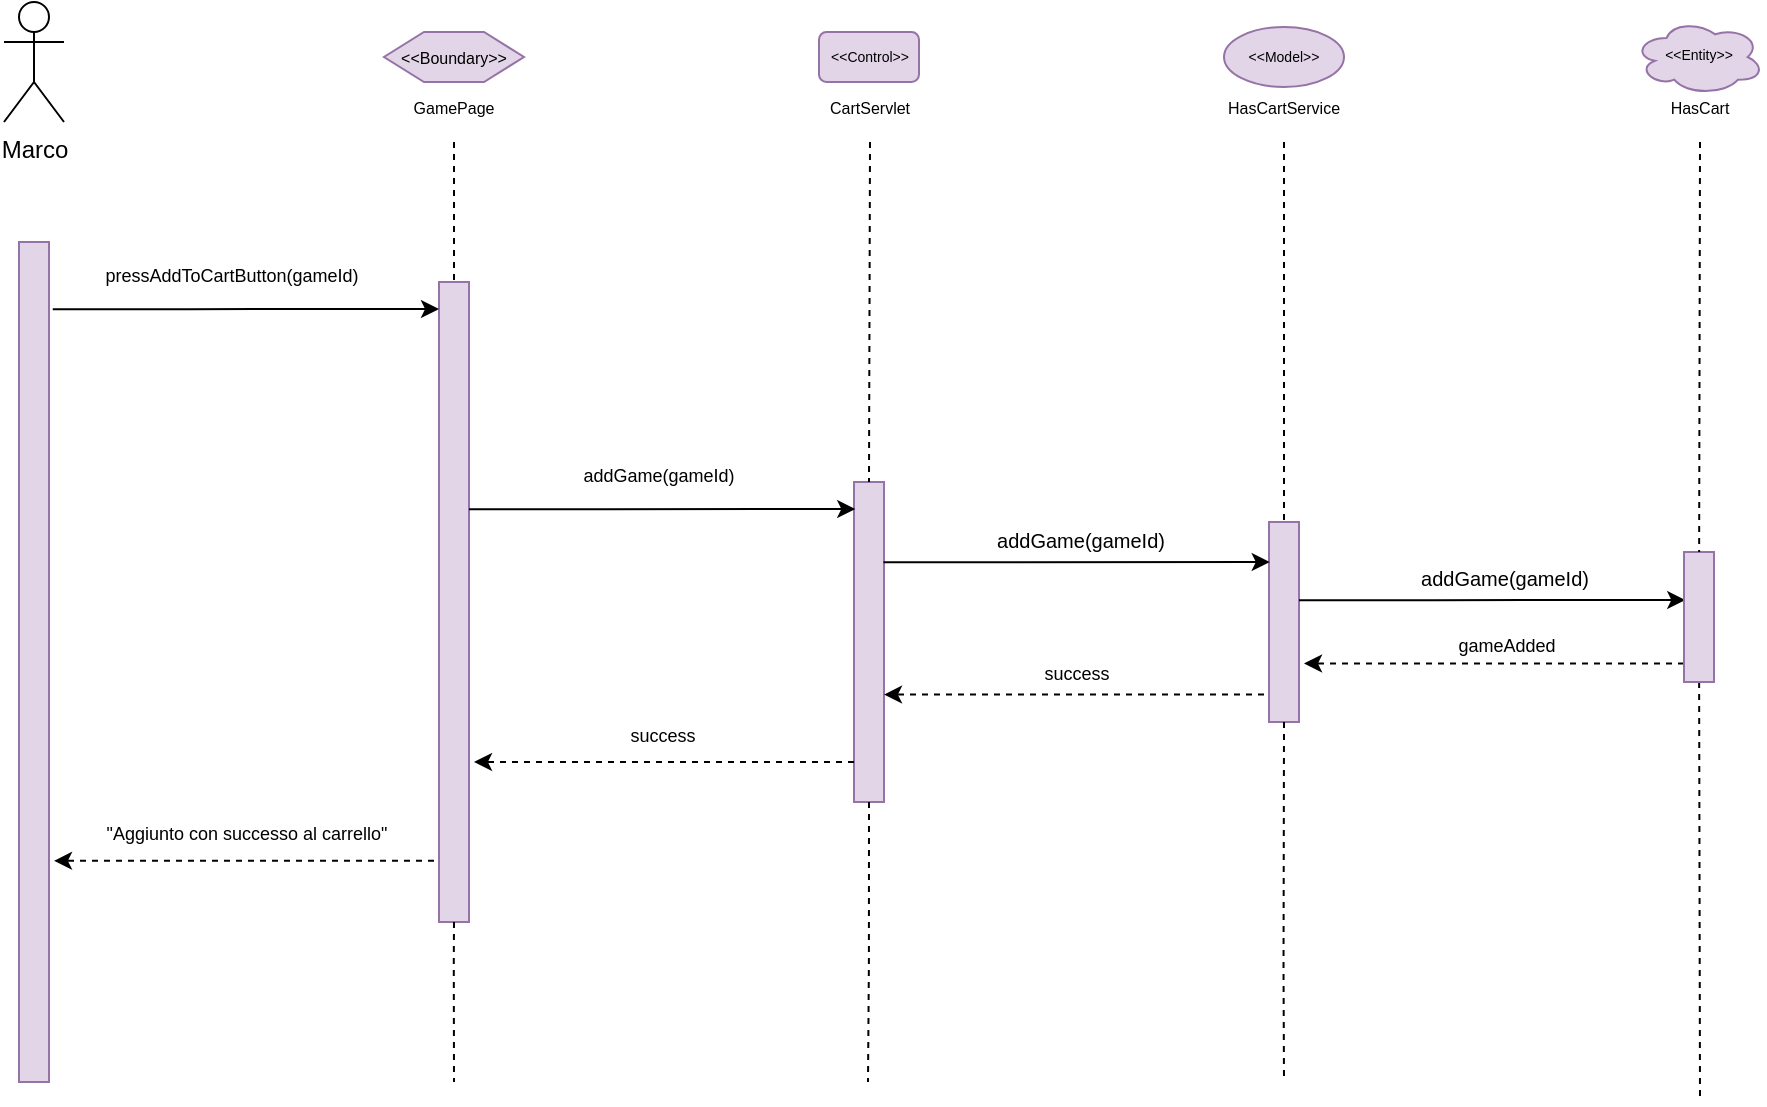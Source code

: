 <mxfile version="15.6.8" type="device"><diagram id="zaq00AHlqQfP13uIktSH" name="Page-1"><mxGraphModel dx="1728" dy="799" grid="1" gridSize="10" guides="1" tooltips="1" connect="1" arrows="1" fold="1" page="1" pageScale="1" pageWidth="827" pageHeight="1169" math="0" shadow="0"><root><mxCell id="0"/><mxCell id="1" parent="0"/><mxCell id="RKbFUW7Za1edfqImhwlX-1" value="Marco" style="shape=umlActor;verticalLabelPosition=bottom;verticalAlign=top;html=1;outlineConnect=0;" parent="1" vertex="1"><mxGeometry x="310" y="450" width="30" height="60" as="geometry"/></mxCell><mxCell id="RKbFUW7Za1edfqImhwlX-2" value="" style="rounded=0;whiteSpace=wrap;html=1;fillColor=#e1d5e7;strokeColor=#9673a6;" parent="1" vertex="1"><mxGeometry x="317.5" y="570" width="15" height="420" as="geometry"/></mxCell><mxCell id="RKbFUW7Za1edfqImhwlX-3" value="" style="rounded=0;whiteSpace=wrap;html=1;fillColor=#e1d5e7;strokeColor=#9673a6;" parent="1" vertex="1"><mxGeometry x="527.5" y="590" width="15" height="320" as="geometry"/></mxCell><mxCell id="RKbFUW7Za1edfqImhwlX-4" value="" style="endArrow=none;dashed=1;html=1;rounded=0;fontSize=8;entryX=0.5;entryY=0;entryDx=0;entryDy=0;exitX=0.5;exitY=1;exitDx=0;exitDy=0;" parent="1" target="RKbFUW7Za1edfqImhwlX-3" edge="1"><mxGeometry width="50" height="50" relative="1" as="geometry"><mxPoint x="535.0" y="520" as="sourcePoint"/><mxPoint x="557.5" y="580" as="targetPoint"/></mxGeometry></mxCell><mxCell id="RKbFUW7Za1edfqImhwlX-5" value="&amp;lt;&amp;lt;Boundary&amp;gt;&amp;gt;" style="shape=hexagon;perimeter=hexagonPerimeter2;whiteSpace=wrap;html=1;fixedSize=1;fontSize=8;fillColor=#e1d5e7;strokeColor=#9673a6;" parent="1" vertex="1"><mxGeometry x="500" y="465" width="70" height="25" as="geometry"/></mxCell><mxCell id="RKbFUW7Za1edfqImhwlX-6" value="GamePage" style="text;html=1;strokeColor=none;fillColor=none;align=center;verticalAlign=middle;whiteSpace=wrap;rounded=0;fontSize=8;" parent="1" vertex="1"><mxGeometry x="520" y="495" width="30" height="15" as="geometry"/></mxCell><mxCell id="RKbFUW7Za1edfqImhwlX-8" value="&amp;lt;&amp;lt;Control&amp;gt;&amp;gt;" style="rounded=1;whiteSpace=wrap;html=1;fontSize=7;fillColor=#e1d5e7;strokeColor=#9673a6;" parent="1" vertex="1"><mxGeometry x="717.5" y="465" width="50" height="25" as="geometry"/></mxCell><mxCell id="RKbFUW7Za1edfqImhwlX-9" value="CartServlet" style="text;html=1;strokeColor=none;fillColor=none;align=center;verticalAlign=middle;whiteSpace=wrap;rounded=0;fontSize=8;" parent="1" vertex="1"><mxGeometry x="727.5" y="495" width="30" height="15" as="geometry"/></mxCell><mxCell id="RKbFUW7Za1edfqImhwlX-10" value="" style="rounded=0;whiteSpace=wrap;html=1;fillColor=#e1d5e7;strokeColor=#9673a6;" parent="1" vertex="1"><mxGeometry x="735" y="690" width="15" height="160" as="geometry"/></mxCell><mxCell id="RKbFUW7Za1edfqImhwlX-11" value="" style="endArrow=none;dashed=1;html=1;rounded=0;fontSize=8;entryX=0.5;entryY=0;entryDx=0;entryDy=0;" parent="1" target="RKbFUW7Za1edfqImhwlX-10" edge="1"><mxGeometry width="50" height="50" relative="1" as="geometry"><mxPoint x="743" y="520" as="sourcePoint"/><mxPoint x="787.5" y="593.5" as="targetPoint"/></mxGeometry></mxCell><mxCell id="RKbFUW7Za1edfqImhwlX-12" value="&amp;lt;&amp;lt;Model&amp;gt;&amp;gt;" style="ellipse;whiteSpace=wrap;html=1;fontSize=7;fillColor=#e1d5e7;strokeColor=#9673a6;" parent="1" vertex="1"><mxGeometry x="920" y="462.5" width="60" height="30" as="geometry"/></mxCell><mxCell id="RKbFUW7Za1edfqImhwlX-14" value="" style="rounded=0;whiteSpace=wrap;html=1;fillColor=#e1d5e7;strokeColor=#9673a6;" parent="1" vertex="1"><mxGeometry x="942.5" y="710" width="15" height="100" as="geometry"/></mxCell><mxCell id="RKbFUW7Za1edfqImhwlX-15" value="" style="endArrow=none;dashed=1;html=1;rounded=0;fontSize=8;entryX=0.5;entryY=0;entryDx=0;entryDy=0;" parent="1" target="RKbFUW7Za1edfqImhwlX-14" edge="1"><mxGeometry width="50" height="50" relative="1" as="geometry"><mxPoint x="950" y="520" as="sourcePoint"/><mxPoint x="972.5" y="618.5" as="targetPoint"/></mxGeometry></mxCell><mxCell id="RKbFUW7Za1edfqImhwlX-16" value="HasCartService" style="text;html=1;strokeColor=none;fillColor=none;align=center;verticalAlign=middle;whiteSpace=wrap;rounded=0;fontSize=8;" parent="1" vertex="1"><mxGeometry x="935" y="495" width="30" height="15" as="geometry"/></mxCell><mxCell id="RKbFUW7Za1edfqImhwlX-18" value="&amp;lt;&amp;lt;Entity&amp;gt;&amp;gt;" style="ellipse;shape=cloud;whiteSpace=wrap;html=1;fontSize=7;fillColor=#e1d5e7;strokeColor=#9673a6;" parent="1" vertex="1"><mxGeometry x="1125" y="458.59" width="65" height="37.82" as="geometry"/></mxCell><mxCell id="RKbFUW7Za1edfqImhwlX-24" value="" style="endArrow=none;dashed=1;html=1;rounded=0;fontSize=8;exitX=0.5;exitY=1;exitDx=0;exitDy=0;" parent="1" source="RKbFUW7Za1edfqImhwlX-14" edge="1"><mxGeometry width="50" height="50" relative="1" as="geometry"><mxPoint x="950.25" y="903.5" as="sourcePoint"/><mxPoint x="950" y="990.0" as="targetPoint"/><Array as="points"><mxPoint x="949.76" y="933.5"/></Array></mxGeometry></mxCell><mxCell id="RKbFUW7Za1edfqImhwlX-25" value="" style="endArrow=none;dashed=1;html=1;rounded=0;fontSize=8;exitX=0.5;exitY=1;exitDx=0;exitDy=0;" parent="1" source="RKbFUW7Za1edfqImhwlX-10" edge="1"><mxGeometry width="50" height="50" relative="1" as="geometry"><mxPoint x="742.94" y="900" as="sourcePoint"/><mxPoint x="742" y="990.0" as="targetPoint"/><Array as="points"><mxPoint x="742.45" y="930"/></Array></mxGeometry></mxCell><mxCell id="RKbFUW7Za1edfqImhwlX-26" value="" style="endArrow=none;dashed=1;html=1;rounded=0;fontSize=8;exitX=0.5;exitY=1;exitDx=0;exitDy=0;" parent="1" source="RKbFUW7Za1edfqImhwlX-3" edge="1"><mxGeometry width="50" height="50" relative="1" as="geometry"><mxPoint x="535.38" y="900" as="sourcePoint"/><mxPoint x="535.0" y="990.0" as="targetPoint"/><Array as="points"><mxPoint x="534.89" y="930"/></Array></mxGeometry></mxCell><mxCell id="RKbFUW7Za1edfqImhwlX-27" value="HasCart" style="text;html=1;strokeColor=none;fillColor=none;align=center;verticalAlign=middle;whiteSpace=wrap;rounded=0;fontSize=8;" parent="1" vertex="1"><mxGeometry x="1142.5" y="495" width="30" height="15" as="geometry"/></mxCell><mxCell id="RKbFUW7Za1edfqImhwlX-29" value="" style="endArrow=classic;html=1;rounded=0;exitX=1;exitY=0;exitDx=0;exitDy=0;entryX=-0.125;entryY=0.121;entryDx=0;entryDy=0;entryPerimeter=0;" parent="1" edge="1"><mxGeometry width="50" height="50" relative="1" as="geometry"><mxPoint x="542.5" y="703.57" as="sourcePoint"/><mxPoint x="735.625" y="703.5" as="targetPoint"/><Array as="points"><mxPoint x="590" y="703.57"/><mxPoint x="610" y="703.57"/></Array></mxGeometry></mxCell><mxCell id="RKbFUW7Za1edfqImhwlX-30" value="&lt;div style=&quot;font-size: 9px&quot;&gt;&lt;font style=&quot;font-size: 9px&quot;&gt;addGame(gameId)&lt;/font&gt;&lt;/div&gt;" style="text;html=1;strokeColor=none;fillColor=none;align=center;verticalAlign=middle;whiteSpace=wrap;rounded=0;fontSize=9;" parent="1" vertex="1"><mxGeometry x="540" y="670" width="195" height="33.5" as="geometry"/></mxCell><mxCell id="RKbFUW7Za1edfqImhwlX-31" value="" style="endArrow=classic;html=1;rounded=0;exitX=1;exitY=0;exitDx=0;exitDy=0;entryX=-0.125;entryY=0.121;entryDx=0;entryDy=0;entryPerimeter=0;" parent="1" edge="1"><mxGeometry width="50" height="50" relative="1" as="geometry"><mxPoint x="334.38" y="603.57" as="sourcePoint"/><mxPoint x="527.505" y="603.5" as="targetPoint"/><Array as="points"><mxPoint x="381.88" y="603.57"/><mxPoint x="401.88" y="603.57"/></Array></mxGeometry></mxCell><mxCell id="RKbFUW7Za1edfqImhwlX-33" value="" style="endArrow=classic;html=1;rounded=0;exitX=1;exitY=0;exitDx=0;exitDy=0;entryX=-0.125;entryY=0.121;entryDx=0;entryDy=0;entryPerimeter=0;" parent="1" edge="1"><mxGeometry width="50" height="50" relative="1" as="geometry"><mxPoint x="749.75" y="730.07" as="sourcePoint"/><mxPoint x="942.875" y="730.0" as="targetPoint"/><Array as="points"><mxPoint x="797.25" y="730.07"/><mxPoint x="817.25" y="730.07"/></Array></mxGeometry></mxCell><mxCell id="RKbFUW7Za1edfqImhwlX-34" value="&lt;div style=&quot;font-size: 9px&quot;&gt;pressAddToCartButton(gameId)&lt;/div&gt;" style="text;html=1;strokeColor=none;fillColor=none;align=center;verticalAlign=middle;whiteSpace=wrap;rounded=0;fontSize=9;" parent="1" vertex="1"><mxGeometry x="320" y="570" width="207.5" height="33.5" as="geometry"/></mxCell><mxCell id="RKbFUW7Za1edfqImhwlX-38" value="" style="endArrow=classic;html=1;rounded=0;dashed=1;fontSize=7;" parent="1" edge="1"><mxGeometry width="50" height="50" relative="1" as="geometry"><mxPoint x="940" y="796.29" as="sourcePoint"/><mxPoint x="750" y="796.29" as="targetPoint"/></mxGeometry></mxCell><mxCell id="RKbFUW7Za1edfqImhwlX-39" value="success" style="text;html=1;strokeColor=none;fillColor=none;align=center;verticalAlign=middle;whiteSpace=wrap;rounded=0;fontSize=9;" parent="1" vertex="1"><mxGeometry x="750" y="778.75" width="192.5" height="13.5" as="geometry"/></mxCell><mxCell id="RKbFUW7Za1edfqImhwlX-41" value="addGame(gameId)" style="text;html=1;strokeColor=none;fillColor=none;align=center;verticalAlign=middle;whiteSpace=wrap;rounded=0;fontSize=10;" parent="1" vertex="1"><mxGeometry x="752.25" y="713.75" width="192.5" height="10" as="geometry"/></mxCell><mxCell id="RKbFUW7Za1edfqImhwlX-46" value="" style="endArrow=none;dashed=1;html=1;rounded=0;fontSize=8;startArrow=none;" parent="1" edge="1" source="yU56dv9DiUI-Crug20zT-16"><mxGeometry width="50" height="50" relative="1" as="geometry"><mxPoint x="1158" y="520" as="sourcePoint"/><mxPoint x="1158" y="1000" as="targetPoint"/></mxGeometry></mxCell><mxCell id="RKbFUW7Za1edfqImhwlX-47" value="" style="endArrow=classic;html=1;rounded=0;exitX=1;exitY=0;exitDx=0;exitDy=0;entryX=-0.125;entryY=0.121;entryDx=0;entryDy=0;entryPerimeter=0;" parent="1" edge="1"><mxGeometry width="50" height="50" relative="1" as="geometry"><mxPoint x="957.5" y="749.07" as="sourcePoint"/><mxPoint x="1150.625" y="749" as="targetPoint"/><Array as="points"><mxPoint x="1005" y="749.07"/><mxPoint x="1025" y="749.07"/><mxPoint x="1087.75" y="749"/></Array></mxGeometry></mxCell><mxCell id="RKbFUW7Za1edfqImhwlX-48" value="addGame(gameId)" style="text;html=1;strokeColor=none;fillColor=none;align=center;verticalAlign=middle;whiteSpace=wrap;rounded=0;fontSize=10;" parent="1" vertex="1"><mxGeometry x="964" y="732.75" width="192.5" height="10" as="geometry"/></mxCell><mxCell id="yU56dv9DiUI-Crug20zT-10" value="" style="endArrow=classic;html=1;rounded=0;dashed=1;fontSize=7;" edge="1" parent="1"><mxGeometry width="50" height="50" relative="1" as="geometry"><mxPoint x="1150" y="780.75" as="sourcePoint"/><mxPoint x="960.0" y="780.75" as="targetPoint"/></mxGeometry></mxCell><mxCell id="yU56dv9DiUI-Crug20zT-11" value="gameAdded" style="text;html=1;strokeColor=none;fillColor=none;align=center;verticalAlign=middle;whiteSpace=wrap;rounded=0;fontSize=9;" vertex="1" parent="1"><mxGeometry x="965" y="765.25" width="192.5" height="13.5" as="geometry"/></mxCell><mxCell id="yU56dv9DiUI-Crug20zT-12" value="" style="endArrow=classic;html=1;rounded=0;dashed=1;fontSize=7;" edge="1" parent="1"><mxGeometry width="50" height="50" relative="1" as="geometry"><mxPoint x="735" y="830" as="sourcePoint"/><mxPoint x="545" y="830" as="targetPoint"/></mxGeometry></mxCell><mxCell id="yU56dv9DiUI-Crug20zT-13" value="success" style="text;html=1;strokeColor=none;fillColor=none;align=center;verticalAlign=middle;whiteSpace=wrap;rounded=0;fontSize=9;" vertex="1" parent="1"><mxGeometry x="542.5" y="810" width="192.5" height="13.5" as="geometry"/></mxCell><mxCell id="yU56dv9DiUI-Crug20zT-14" value="" style="endArrow=classic;html=1;rounded=0;dashed=1;fontSize=7;" edge="1" parent="1"><mxGeometry width="50" height="50" relative="1" as="geometry"><mxPoint x="525" y="879.43" as="sourcePoint"/><mxPoint x="335" y="879.43" as="targetPoint"/></mxGeometry></mxCell><mxCell id="yU56dv9DiUI-Crug20zT-15" value="&quot;Aggiunto con successo al carrello&quot;" style="text;html=1;strokeColor=none;fillColor=none;align=center;verticalAlign=middle;whiteSpace=wrap;rounded=0;fontSize=9;" vertex="1" parent="1"><mxGeometry x="334.5" y="859.43" width="192.5" height="13.5" as="geometry"/></mxCell><mxCell id="yU56dv9DiUI-Crug20zT-16" value="" style="rounded=0;whiteSpace=wrap;html=1;fillColor=#e1d5e7;strokeColor=#9673a6;" vertex="1" parent="1"><mxGeometry x="1150" y="725" width="15" height="65" as="geometry"/></mxCell><mxCell id="yU56dv9DiUI-Crug20zT-17" value="" style="endArrow=none;dashed=1;html=1;rounded=0;fontSize=8;" edge="1" parent="1" target="yU56dv9DiUI-Crug20zT-16"><mxGeometry width="50" height="50" relative="1" as="geometry"><mxPoint x="1158" y="520" as="sourcePoint"/><mxPoint x="1158" y="1000" as="targetPoint"/></mxGeometry></mxCell></root></mxGraphModel></diagram></mxfile>